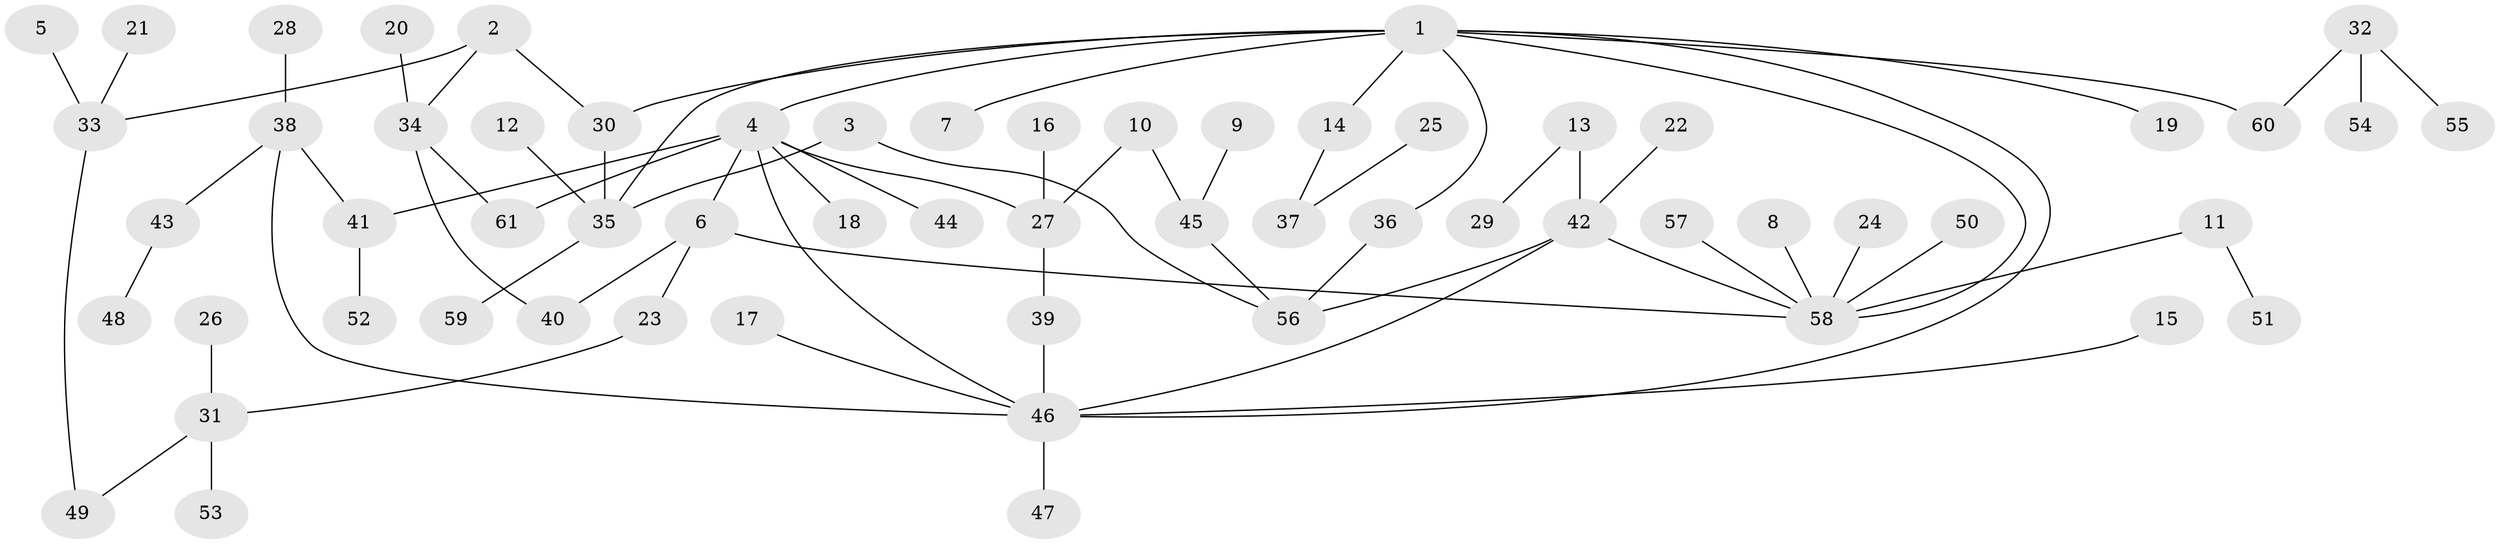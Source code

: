 // original degree distribution, {6: 0.03305785123966942, 2: 0.2727272727272727, 7: 0.01652892561983471, 4: 0.09917355371900827, 3: 0.10743801652892562, 5: 0.03305785123966942, 1: 0.4380165289256198}
// Generated by graph-tools (version 1.1) at 2025/25/03/09/25 03:25:35]
// undirected, 61 vertices, 72 edges
graph export_dot {
graph [start="1"]
  node [color=gray90,style=filled];
  1;
  2;
  3;
  4;
  5;
  6;
  7;
  8;
  9;
  10;
  11;
  12;
  13;
  14;
  15;
  16;
  17;
  18;
  19;
  20;
  21;
  22;
  23;
  24;
  25;
  26;
  27;
  28;
  29;
  30;
  31;
  32;
  33;
  34;
  35;
  36;
  37;
  38;
  39;
  40;
  41;
  42;
  43;
  44;
  45;
  46;
  47;
  48;
  49;
  50;
  51;
  52;
  53;
  54;
  55;
  56;
  57;
  58;
  59;
  60;
  61;
  1 -- 4 [weight=1.0];
  1 -- 7 [weight=1.0];
  1 -- 14 [weight=1.0];
  1 -- 19 [weight=1.0];
  1 -- 30 [weight=1.0];
  1 -- 35 [weight=1.0];
  1 -- 36 [weight=1.0];
  1 -- 46 [weight=1.0];
  1 -- 58 [weight=1.0];
  1 -- 60 [weight=1.0];
  2 -- 30 [weight=1.0];
  2 -- 33 [weight=1.0];
  2 -- 34 [weight=1.0];
  3 -- 35 [weight=1.0];
  3 -- 56 [weight=1.0];
  4 -- 6 [weight=1.0];
  4 -- 18 [weight=1.0];
  4 -- 27 [weight=1.0];
  4 -- 41 [weight=1.0];
  4 -- 44 [weight=1.0];
  4 -- 46 [weight=1.0];
  4 -- 61 [weight=1.0];
  5 -- 33 [weight=1.0];
  6 -- 23 [weight=1.0];
  6 -- 40 [weight=1.0];
  6 -- 58 [weight=1.0];
  8 -- 58 [weight=1.0];
  9 -- 45 [weight=1.0];
  10 -- 27 [weight=1.0];
  10 -- 45 [weight=1.0];
  11 -- 51 [weight=1.0];
  11 -- 58 [weight=1.0];
  12 -- 35 [weight=1.0];
  13 -- 29 [weight=1.0];
  13 -- 42 [weight=1.0];
  14 -- 37 [weight=1.0];
  15 -- 46 [weight=1.0];
  16 -- 27 [weight=1.0];
  17 -- 46 [weight=1.0];
  20 -- 34 [weight=1.0];
  21 -- 33 [weight=1.0];
  22 -- 42 [weight=1.0];
  23 -- 31 [weight=1.0];
  24 -- 58 [weight=1.0];
  25 -- 37 [weight=1.0];
  26 -- 31 [weight=1.0];
  27 -- 39 [weight=1.0];
  28 -- 38 [weight=1.0];
  30 -- 35 [weight=1.0];
  31 -- 49 [weight=1.0];
  31 -- 53 [weight=1.0];
  32 -- 54 [weight=1.0];
  32 -- 55 [weight=1.0];
  32 -- 60 [weight=1.0];
  33 -- 49 [weight=1.0];
  34 -- 40 [weight=1.0];
  34 -- 61 [weight=1.0];
  35 -- 59 [weight=1.0];
  36 -- 56 [weight=1.0];
  38 -- 41 [weight=1.0];
  38 -- 43 [weight=1.0];
  38 -- 46 [weight=1.0];
  39 -- 46 [weight=1.0];
  41 -- 52 [weight=1.0];
  42 -- 46 [weight=1.0];
  42 -- 56 [weight=1.0];
  42 -- 58 [weight=1.0];
  43 -- 48 [weight=1.0];
  45 -- 56 [weight=1.0];
  46 -- 47 [weight=1.0];
  50 -- 58 [weight=1.0];
  57 -- 58 [weight=1.0];
}
